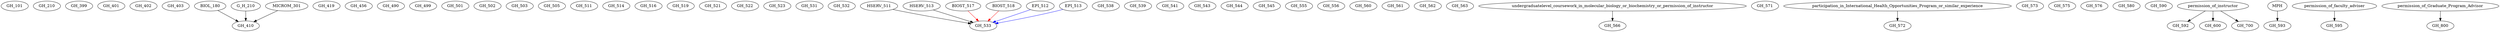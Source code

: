 digraph G {
    GH_101;
    GH_210;
    GH_399;
    GH_401;
    GH_402;
    GH_403;
    edge [color=black];
    BIOL_180 -> GH_410;
    G_H_210 -> GH_410;
    MICROM_301 -> GH_410;
    GH_419;
    GH_456;
    GH_490;
    GH_499;
    GH_501;
    GH_502;
    GH_503;
    GH_505;
    GH_511;
    GH_514;
    GH_516;
    GH_519;
    GH_521;
    GH_522;
    GH_523;
    GH_531;
    GH_532;
    edge [color=black];
    HSERV_511 -> GH_533;
    HSERV_513 -> GH_533;
    edge [color=red];
    BIOST_517 -> GH_533;
    BIOST_518 -> GH_533;
    edge [color=blue];
    EPI_512 -> GH_533;
    EPI_513 -> GH_533;
    GH_538;
    GH_539;
    GH_541;
    GH_543;
    GH_544;
    GH_545;
    GH_555;
    GH_556;
    GH_560;
    GH_561;
    GH_562;
    GH_563;
    edge [color=black];
    undergraduatelevel_coursework_in_molecular_biology_or_biochemistry_or_permission_of_instructor -> GH_566;
    GH_571;
    edge [color=black];
    participation_in_International_Health_Opportunities_Program_or_similar_experience -> GH_572;
    GH_573;
    GH_575;
    GH_576;
    GH_580;
    GH_590;
    edge [color=black];
    permission_of_instructor -> GH_592;
    edge [color=black];
    MPH -> GH_593;
    edge [color=black];
    permission_of_faculty_adviser -> GH_595;
    edge [color=black];
    permission_of_instructor -> GH_600;
    edge [color=black];
    permission_of_instructor -> GH_700;
    edge [color=black];
    permission_of_Graduate_Program_Advisor -> GH_800;
}
